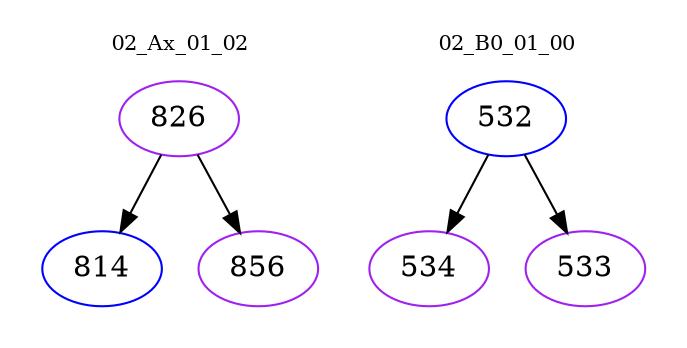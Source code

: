 digraph{
subgraph cluster_0 {
color = white
label = "02_Ax_01_02";
fontsize=10;
T0_826 [label="826", color="purple"]
T0_826 -> T0_814 [color="black"]
T0_814 [label="814", color="blue"]
T0_826 -> T0_856 [color="black"]
T0_856 [label="856", color="purple"]
}
subgraph cluster_1 {
color = white
label = "02_B0_01_00";
fontsize=10;
T1_532 [label="532", color="blue"]
T1_532 -> T1_534 [color="black"]
T1_534 [label="534", color="purple"]
T1_532 -> T1_533 [color="black"]
T1_533 [label="533", color="purple"]
}
}
